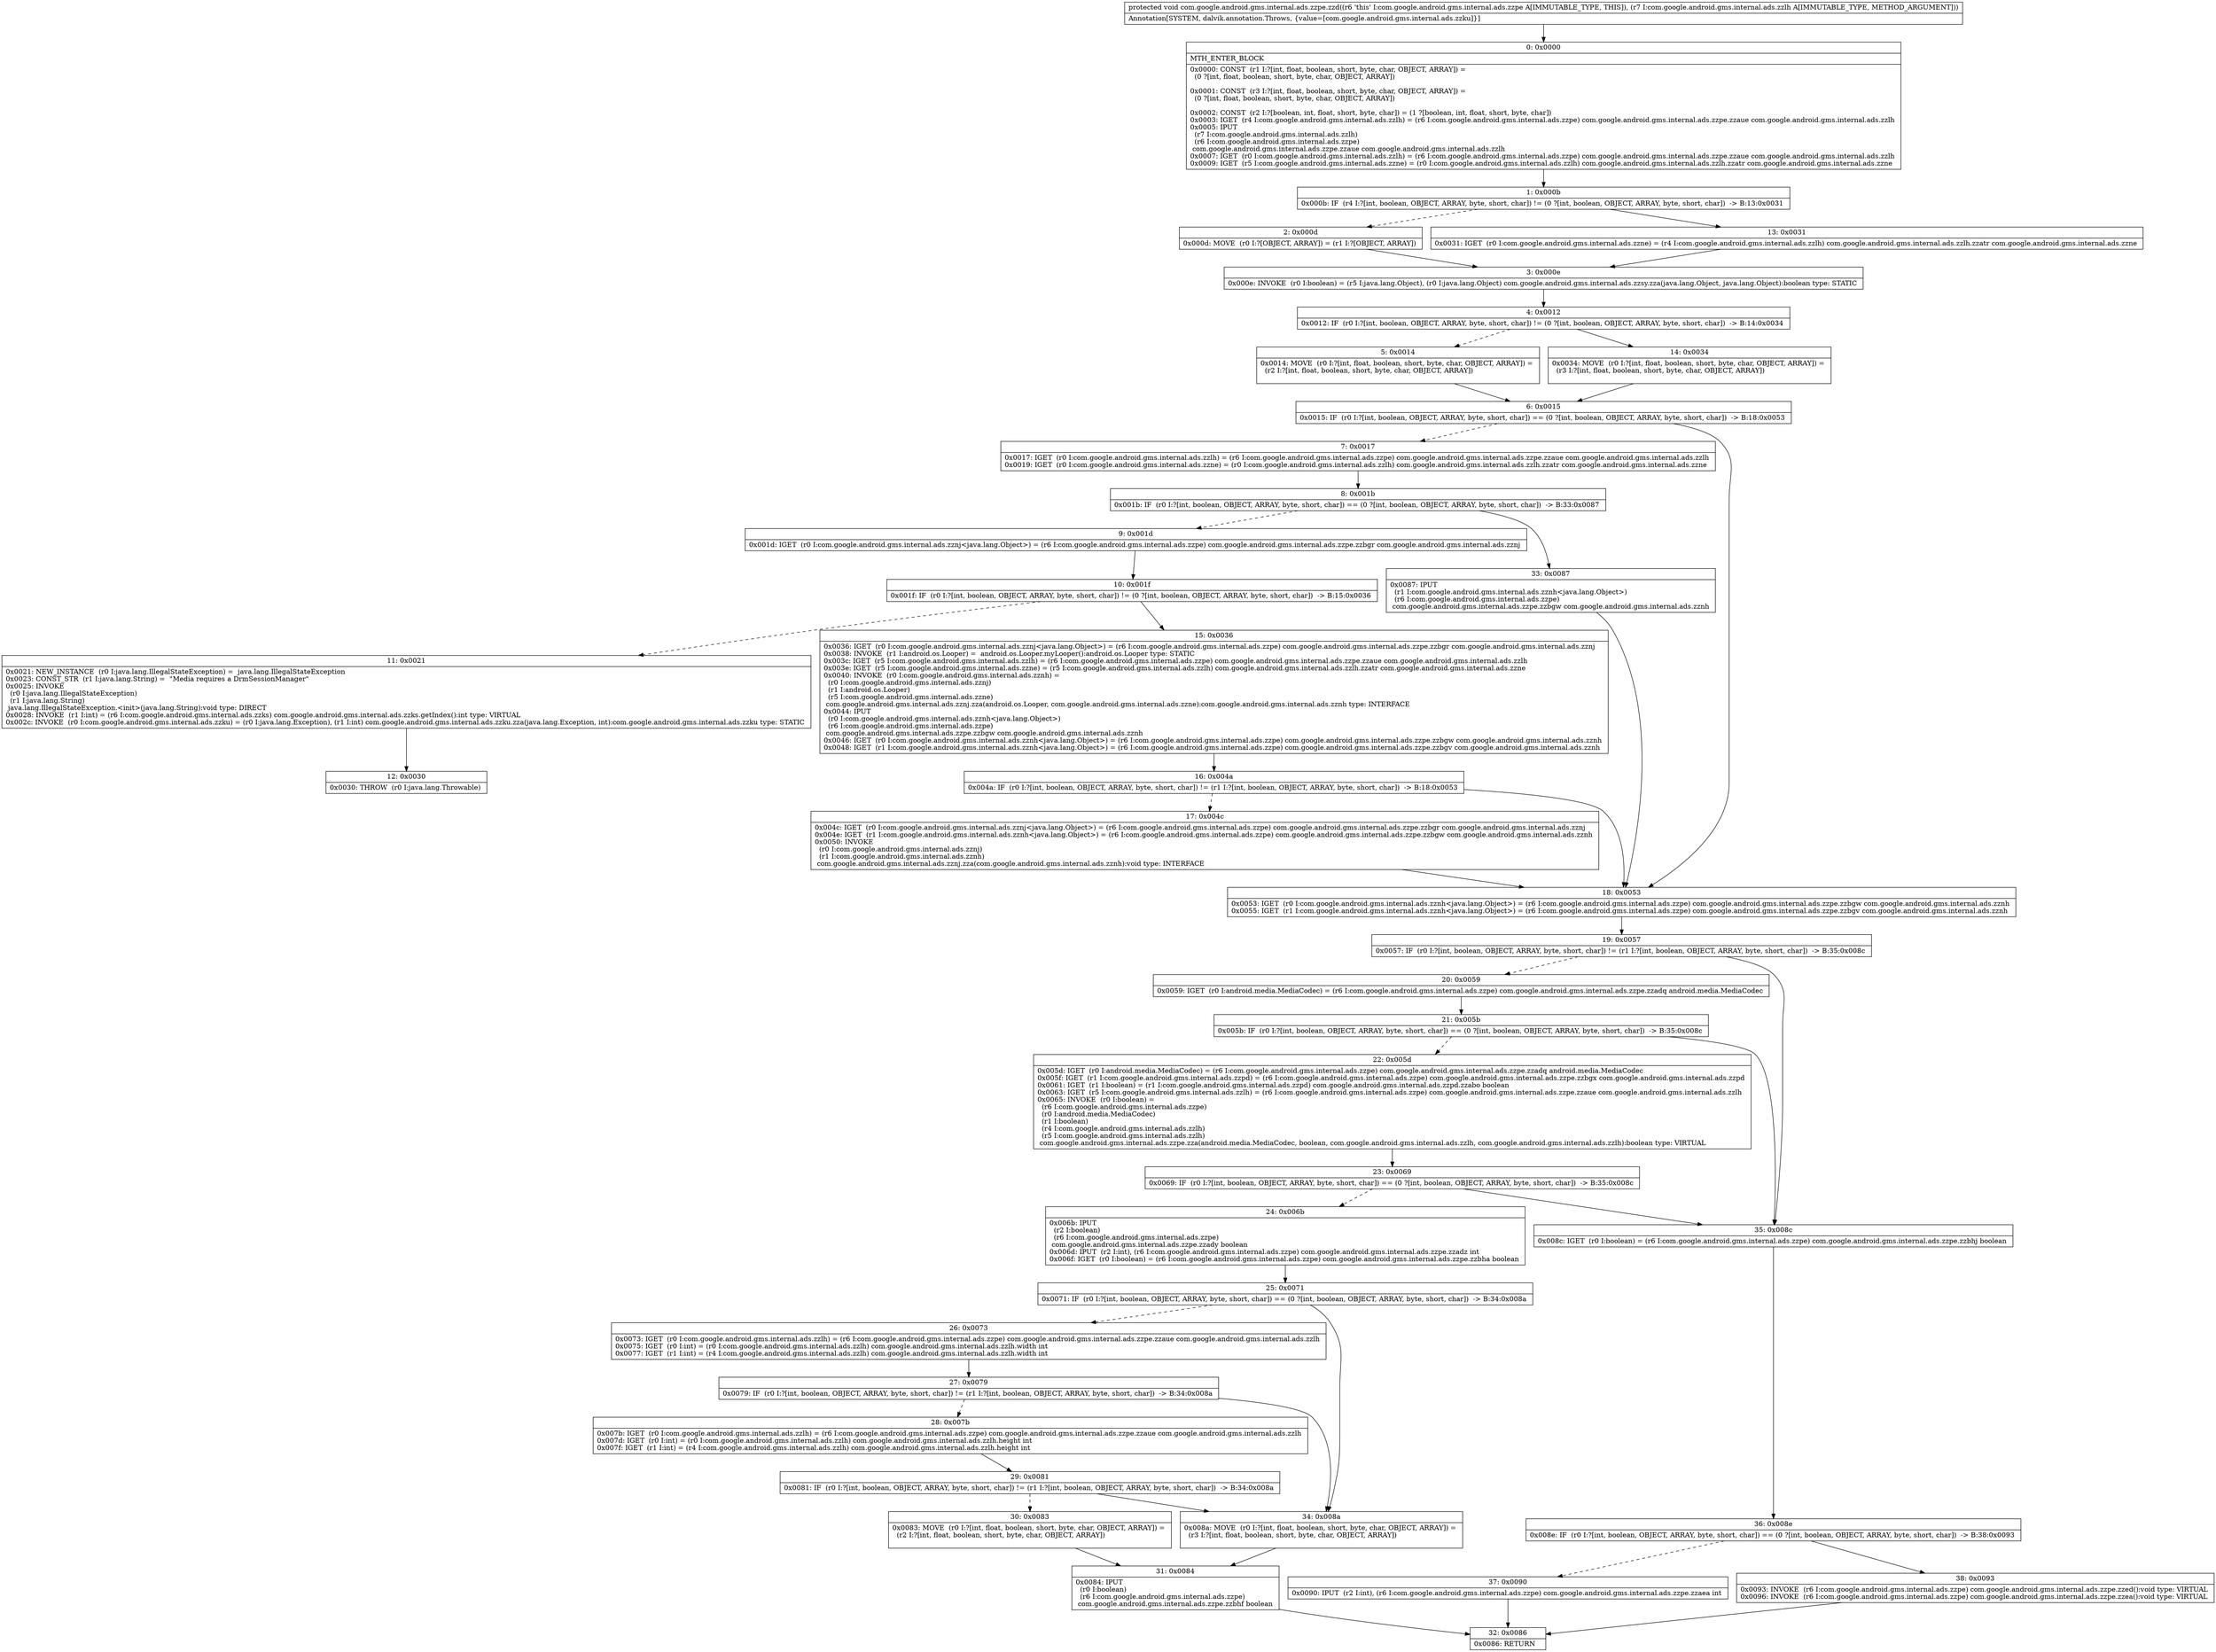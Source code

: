 digraph "CFG forcom.google.android.gms.internal.ads.zzpe.zzd(Lcom\/google\/android\/gms\/internal\/ads\/zzlh;)V" {
Node_0 [shape=record,label="{0\:\ 0x0000|MTH_ENTER_BLOCK\l|0x0000: CONST  (r1 I:?[int, float, boolean, short, byte, char, OBJECT, ARRAY]) = \l  (0 ?[int, float, boolean, short, byte, char, OBJECT, ARRAY])\l \l0x0001: CONST  (r3 I:?[int, float, boolean, short, byte, char, OBJECT, ARRAY]) = \l  (0 ?[int, float, boolean, short, byte, char, OBJECT, ARRAY])\l \l0x0002: CONST  (r2 I:?[boolean, int, float, short, byte, char]) = (1 ?[boolean, int, float, short, byte, char]) \l0x0003: IGET  (r4 I:com.google.android.gms.internal.ads.zzlh) = (r6 I:com.google.android.gms.internal.ads.zzpe) com.google.android.gms.internal.ads.zzpe.zzaue com.google.android.gms.internal.ads.zzlh \l0x0005: IPUT  \l  (r7 I:com.google.android.gms.internal.ads.zzlh)\l  (r6 I:com.google.android.gms.internal.ads.zzpe)\l com.google.android.gms.internal.ads.zzpe.zzaue com.google.android.gms.internal.ads.zzlh \l0x0007: IGET  (r0 I:com.google.android.gms.internal.ads.zzlh) = (r6 I:com.google.android.gms.internal.ads.zzpe) com.google.android.gms.internal.ads.zzpe.zzaue com.google.android.gms.internal.ads.zzlh \l0x0009: IGET  (r5 I:com.google.android.gms.internal.ads.zzne) = (r0 I:com.google.android.gms.internal.ads.zzlh) com.google.android.gms.internal.ads.zzlh.zzatr com.google.android.gms.internal.ads.zzne \l}"];
Node_1 [shape=record,label="{1\:\ 0x000b|0x000b: IF  (r4 I:?[int, boolean, OBJECT, ARRAY, byte, short, char]) != (0 ?[int, boolean, OBJECT, ARRAY, byte, short, char])  \-\> B:13:0x0031 \l}"];
Node_2 [shape=record,label="{2\:\ 0x000d|0x000d: MOVE  (r0 I:?[OBJECT, ARRAY]) = (r1 I:?[OBJECT, ARRAY]) \l}"];
Node_3 [shape=record,label="{3\:\ 0x000e|0x000e: INVOKE  (r0 I:boolean) = (r5 I:java.lang.Object), (r0 I:java.lang.Object) com.google.android.gms.internal.ads.zzsy.zza(java.lang.Object, java.lang.Object):boolean type: STATIC \l}"];
Node_4 [shape=record,label="{4\:\ 0x0012|0x0012: IF  (r0 I:?[int, boolean, OBJECT, ARRAY, byte, short, char]) != (0 ?[int, boolean, OBJECT, ARRAY, byte, short, char])  \-\> B:14:0x0034 \l}"];
Node_5 [shape=record,label="{5\:\ 0x0014|0x0014: MOVE  (r0 I:?[int, float, boolean, short, byte, char, OBJECT, ARRAY]) = \l  (r2 I:?[int, float, boolean, short, byte, char, OBJECT, ARRAY])\l \l}"];
Node_6 [shape=record,label="{6\:\ 0x0015|0x0015: IF  (r0 I:?[int, boolean, OBJECT, ARRAY, byte, short, char]) == (0 ?[int, boolean, OBJECT, ARRAY, byte, short, char])  \-\> B:18:0x0053 \l}"];
Node_7 [shape=record,label="{7\:\ 0x0017|0x0017: IGET  (r0 I:com.google.android.gms.internal.ads.zzlh) = (r6 I:com.google.android.gms.internal.ads.zzpe) com.google.android.gms.internal.ads.zzpe.zzaue com.google.android.gms.internal.ads.zzlh \l0x0019: IGET  (r0 I:com.google.android.gms.internal.ads.zzne) = (r0 I:com.google.android.gms.internal.ads.zzlh) com.google.android.gms.internal.ads.zzlh.zzatr com.google.android.gms.internal.ads.zzne \l}"];
Node_8 [shape=record,label="{8\:\ 0x001b|0x001b: IF  (r0 I:?[int, boolean, OBJECT, ARRAY, byte, short, char]) == (0 ?[int, boolean, OBJECT, ARRAY, byte, short, char])  \-\> B:33:0x0087 \l}"];
Node_9 [shape=record,label="{9\:\ 0x001d|0x001d: IGET  (r0 I:com.google.android.gms.internal.ads.zznj\<java.lang.Object\>) = (r6 I:com.google.android.gms.internal.ads.zzpe) com.google.android.gms.internal.ads.zzpe.zzbgr com.google.android.gms.internal.ads.zznj \l}"];
Node_10 [shape=record,label="{10\:\ 0x001f|0x001f: IF  (r0 I:?[int, boolean, OBJECT, ARRAY, byte, short, char]) != (0 ?[int, boolean, OBJECT, ARRAY, byte, short, char])  \-\> B:15:0x0036 \l}"];
Node_11 [shape=record,label="{11\:\ 0x0021|0x0021: NEW_INSTANCE  (r0 I:java.lang.IllegalStateException) =  java.lang.IllegalStateException \l0x0023: CONST_STR  (r1 I:java.lang.String) =  \"Media requires a DrmSessionManager\" \l0x0025: INVOKE  \l  (r0 I:java.lang.IllegalStateException)\l  (r1 I:java.lang.String)\l java.lang.IllegalStateException.\<init\>(java.lang.String):void type: DIRECT \l0x0028: INVOKE  (r1 I:int) = (r6 I:com.google.android.gms.internal.ads.zzks) com.google.android.gms.internal.ads.zzks.getIndex():int type: VIRTUAL \l0x002c: INVOKE  (r0 I:com.google.android.gms.internal.ads.zzku) = (r0 I:java.lang.Exception), (r1 I:int) com.google.android.gms.internal.ads.zzku.zza(java.lang.Exception, int):com.google.android.gms.internal.ads.zzku type: STATIC \l}"];
Node_12 [shape=record,label="{12\:\ 0x0030|0x0030: THROW  (r0 I:java.lang.Throwable) \l}"];
Node_13 [shape=record,label="{13\:\ 0x0031|0x0031: IGET  (r0 I:com.google.android.gms.internal.ads.zzne) = (r4 I:com.google.android.gms.internal.ads.zzlh) com.google.android.gms.internal.ads.zzlh.zzatr com.google.android.gms.internal.ads.zzne \l}"];
Node_14 [shape=record,label="{14\:\ 0x0034|0x0034: MOVE  (r0 I:?[int, float, boolean, short, byte, char, OBJECT, ARRAY]) = \l  (r3 I:?[int, float, boolean, short, byte, char, OBJECT, ARRAY])\l \l}"];
Node_15 [shape=record,label="{15\:\ 0x0036|0x0036: IGET  (r0 I:com.google.android.gms.internal.ads.zznj\<java.lang.Object\>) = (r6 I:com.google.android.gms.internal.ads.zzpe) com.google.android.gms.internal.ads.zzpe.zzbgr com.google.android.gms.internal.ads.zznj \l0x0038: INVOKE  (r1 I:android.os.Looper) =  android.os.Looper.myLooper():android.os.Looper type: STATIC \l0x003c: IGET  (r5 I:com.google.android.gms.internal.ads.zzlh) = (r6 I:com.google.android.gms.internal.ads.zzpe) com.google.android.gms.internal.ads.zzpe.zzaue com.google.android.gms.internal.ads.zzlh \l0x003e: IGET  (r5 I:com.google.android.gms.internal.ads.zzne) = (r5 I:com.google.android.gms.internal.ads.zzlh) com.google.android.gms.internal.ads.zzlh.zzatr com.google.android.gms.internal.ads.zzne \l0x0040: INVOKE  (r0 I:com.google.android.gms.internal.ads.zznh) = \l  (r0 I:com.google.android.gms.internal.ads.zznj)\l  (r1 I:android.os.Looper)\l  (r5 I:com.google.android.gms.internal.ads.zzne)\l com.google.android.gms.internal.ads.zznj.zza(android.os.Looper, com.google.android.gms.internal.ads.zzne):com.google.android.gms.internal.ads.zznh type: INTERFACE \l0x0044: IPUT  \l  (r0 I:com.google.android.gms.internal.ads.zznh\<java.lang.Object\>)\l  (r6 I:com.google.android.gms.internal.ads.zzpe)\l com.google.android.gms.internal.ads.zzpe.zzbgw com.google.android.gms.internal.ads.zznh \l0x0046: IGET  (r0 I:com.google.android.gms.internal.ads.zznh\<java.lang.Object\>) = (r6 I:com.google.android.gms.internal.ads.zzpe) com.google.android.gms.internal.ads.zzpe.zzbgw com.google.android.gms.internal.ads.zznh \l0x0048: IGET  (r1 I:com.google.android.gms.internal.ads.zznh\<java.lang.Object\>) = (r6 I:com.google.android.gms.internal.ads.zzpe) com.google.android.gms.internal.ads.zzpe.zzbgv com.google.android.gms.internal.ads.zznh \l}"];
Node_16 [shape=record,label="{16\:\ 0x004a|0x004a: IF  (r0 I:?[int, boolean, OBJECT, ARRAY, byte, short, char]) != (r1 I:?[int, boolean, OBJECT, ARRAY, byte, short, char])  \-\> B:18:0x0053 \l}"];
Node_17 [shape=record,label="{17\:\ 0x004c|0x004c: IGET  (r0 I:com.google.android.gms.internal.ads.zznj\<java.lang.Object\>) = (r6 I:com.google.android.gms.internal.ads.zzpe) com.google.android.gms.internal.ads.zzpe.zzbgr com.google.android.gms.internal.ads.zznj \l0x004e: IGET  (r1 I:com.google.android.gms.internal.ads.zznh\<java.lang.Object\>) = (r6 I:com.google.android.gms.internal.ads.zzpe) com.google.android.gms.internal.ads.zzpe.zzbgw com.google.android.gms.internal.ads.zznh \l0x0050: INVOKE  \l  (r0 I:com.google.android.gms.internal.ads.zznj)\l  (r1 I:com.google.android.gms.internal.ads.zznh)\l com.google.android.gms.internal.ads.zznj.zza(com.google.android.gms.internal.ads.zznh):void type: INTERFACE \l}"];
Node_18 [shape=record,label="{18\:\ 0x0053|0x0053: IGET  (r0 I:com.google.android.gms.internal.ads.zznh\<java.lang.Object\>) = (r6 I:com.google.android.gms.internal.ads.zzpe) com.google.android.gms.internal.ads.zzpe.zzbgw com.google.android.gms.internal.ads.zznh \l0x0055: IGET  (r1 I:com.google.android.gms.internal.ads.zznh\<java.lang.Object\>) = (r6 I:com.google.android.gms.internal.ads.zzpe) com.google.android.gms.internal.ads.zzpe.zzbgv com.google.android.gms.internal.ads.zznh \l}"];
Node_19 [shape=record,label="{19\:\ 0x0057|0x0057: IF  (r0 I:?[int, boolean, OBJECT, ARRAY, byte, short, char]) != (r1 I:?[int, boolean, OBJECT, ARRAY, byte, short, char])  \-\> B:35:0x008c \l}"];
Node_20 [shape=record,label="{20\:\ 0x0059|0x0059: IGET  (r0 I:android.media.MediaCodec) = (r6 I:com.google.android.gms.internal.ads.zzpe) com.google.android.gms.internal.ads.zzpe.zzadq android.media.MediaCodec \l}"];
Node_21 [shape=record,label="{21\:\ 0x005b|0x005b: IF  (r0 I:?[int, boolean, OBJECT, ARRAY, byte, short, char]) == (0 ?[int, boolean, OBJECT, ARRAY, byte, short, char])  \-\> B:35:0x008c \l}"];
Node_22 [shape=record,label="{22\:\ 0x005d|0x005d: IGET  (r0 I:android.media.MediaCodec) = (r6 I:com.google.android.gms.internal.ads.zzpe) com.google.android.gms.internal.ads.zzpe.zzadq android.media.MediaCodec \l0x005f: IGET  (r1 I:com.google.android.gms.internal.ads.zzpd) = (r6 I:com.google.android.gms.internal.ads.zzpe) com.google.android.gms.internal.ads.zzpe.zzbgx com.google.android.gms.internal.ads.zzpd \l0x0061: IGET  (r1 I:boolean) = (r1 I:com.google.android.gms.internal.ads.zzpd) com.google.android.gms.internal.ads.zzpd.zzabo boolean \l0x0063: IGET  (r5 I:com.google.android.gms.internal.ads.zzlh) = (r6 I:com.google.android.gms.internal.ads.zzpe) com.google.android.gms.internal.ads.zzpe.zzaue com.google.android.gms.internal.ads.zzlh \l0x0065: INVOKE  (r0 I:boolean) = \l  (r6 I:com.google.android.gms.internal.ads.zzpe)\l  (r0 I:android.media.MediaCodec)\l  (r1 I:boolean)\l  (r4 I:com.google.android.gms.internal.ads.zzlh)\l  (r5 I:com.google.android.gms.internal.ads.zzlh)\l com.google.android.gms.internal.ads.zzpe.zza(android.media.MediaCodec, boolean, com.google.android.gms.internal.ads.zzlh, com.google.android.gms.internal.ads.zzlh):boolean type: VIRTUAL \l}"];
Node_23 [shape=record,label="{23\:\ 0x0069|0x0069: IF  (r0 I:?[int, boolean, OBJECT, ARRAY, byte, short, char]) == (0 ?[int, boolean, OBJECT, ARRAY, byte, short, char])  \-\> B:35:0x008c \l}"];
Node_24 [shape=record,label="{24\:\ 0x006b|0x006b: IPUT  \l  (r2 I:boolean)\l  (r6 I:com.google.android.gms.internal.ads.zzpe)\l com.google.android.gms.internal.ads.zzpe.zzady boolean \l0x006d: IPUT  (r2 I:int), (r6 I:com.google.android.gms.internal.ads.zzpe) com.google.android.gms.internal.ads.zzpe.zzadz int \l0x006f: IGET  (r0 I:boolean) = (r6 I:com.google.android.gms.internal.ads.zzpe) com.google.android.gms.internal.ads.zzpe.zzbha boolean \l}"];
Node_25 [shape=record,label="{25\:\ 0x0071|0x0071: IF  (r0 I:?[int, boolean, OBJECT, ARRAY, byte, short, char]) == (0 ?[int, boolean, OBJECT, ARRAY, byte, short, char])  \-\> B:34:0x008a \l}"];
Node_26 [shape=record,label="{26\:\ 0x0073|0x0073: IGET  (r0 I:com.google.android.gms.internal.ads.zzlh) = (r6 I:com.google.android.gms.internal.ads.zzpe) com.google.android.gms.internal.ads.zzpe.zzaue com.google.android.gms.internal.ads.zzlh \l0x0075: IGET  (r0 I:int) = (r0 I:com.google.android.gms.internal.ads.zzlh) com.google.android.gms.internal.ads.zzlh.width int \l0x0077: IGET  (r1 I:int) = (r4 I:com.google.android.gms.internal.ads.zzlh) com.google.android.gms.internal.ads.zzlh.width int \l}"];
Node_27 [shape=record,label="{27\:\ 0x0079|0x0079: IF  (r0 I:?[int, boolean, OBJECT, ARRAY, byte, short, char]) != (r1 I:?[int, boolean, OBJECT, ARRAY, byte, short, char])  \-\> B:34:0x008a \l}"];
Node_28 [shape=record,label="{28\:\ 0x007b|0x007b: IGET  (r0 I:com.google.android.gms.internal.ads.zzlh) = (r6 I:com.google.android.gms.internal.ads.zzpe) com.google.android.gms.internal.ads.zzpe.zzaue com.google.android.gms.internal.ads.zzlh \l0x007d: IGET  (r0 I:int) = (r0 I:com.google.android.gms.internal.ads.zzlh) com.google.android.gms.internal.ads.zzlh.height int \l0x007f: IGET  (r1 I:int) = (r4 I:com.google.android.gms.internal.ads.zzlh) com.google.android.gms.internal.ads.zzlh.height int \l}"];
Node_29 [shape=record,label="{29\:\ 0x0081|0x0081: IF  (r0 I:?[int, boolean, OBJECT, ARRAY, byte, short, char]) != (r1 I:?[int, boolean, OBJECT, ARRAY, byte, short, char])  \-\> B:34:0x008a \l}"];
Node_30 [shape=record,label="{30\:\ 0x0083|0x0083: MOVE  (r0 I:?[int, float, boolean, short, byte, char, OBJECT, ARRAY]) = \l  (r2 I:?[int, float, boolean, short, byte, char, OBJECT, ARRAY])\l \l}"];
Node_31 [shape=record,label="{31\:\ 0x0084|0x0084: IPUT  \l  (r0 I:boolean)\l  (r6 I:com.google.android.gms.internal.ads.zzpe)\l com.google.android.gms.internal.ads.zzpe.zzbhf boolean \l}"];
Node_32 [shape=record,label="{32\:\ 0x0086|0x0086: RETURN   \l}"];
Node_33 [shape=record,label="{33\:\ 0x0087|0x0087: IPUT  \l  (r1 I:com.google.android.gms.internal.ads.zznh\<java.lang.Object\>)\l  (r6 I:com.google.android.gms.internal.ads.zzpe)\l com.google.android.gms.internal.ads.zzpe.zzbgw com.google.android.gms.internal.ads.zznh \l}"];
Node_34 [shape=record,label="{34\:\ 0x008a|0x008a: MOVE  (r0 I:?[int, float, boolean, short, byte, char, OBJECT, ARRAY]) = \l  (r3 I:?[int, float, boolean, short, byte, char, OBJECT, ARRAY])\l \l}"];
Node_35 [shape=record,label="{35\:\ 0x008c|0x008c: IGET  (r0 I:boolean) = (r6 I:com.google.android.gms.internal.ads.zzpe) com.google.android.gms.internal.ads.zzpe.zzbhj boolean \l}"];
Node_36 [shape=record,label="{36\:\ 0x008e|0x008e: IF  (r0 I:?[int, boolean, OBJECT, ARRAY, byte, short, char]) == (0 ?[int, boolean, OBJECT, ARRAY, byte, short, char])  \-\> B:38:0x0093 \l}"];
Node_37 [shape=record,label="{37\:\ 0x0090|0x0090: IPUT  (r2 I:int), (r6 I:com.google.android.gms.internal.ads.zzpe) com.google.android.gms.internal.ads.zzpe.zzaea int \l}"];
Node_38 [shape=record,label="{38\:\ 0x0093|0x0093: INVOKE  (r6 I:com.google.android.gms.internal.ads.zzpe) com.google.android.gms.internal.ads.zzpe.zzed():void type: VIRTUAL \l0x0096: INVOKE  (r6 I:com.google.android.gms.internal.ads.zzpe) com.google.android.gms.internal.ads.zzpe.zzea():void type: VIRTUAL \l}"];
MethodNode[shape=record,label="{protected void com.google.android.gms.internal.ads.zzpe.zzd((r6 'this' I:com.google.android.gms.internal.ads.zzpe A[IMMUTABLE_TYPE, THIS]), (r7 I:com.google.android.gms.internal.ads.zzlh A[IMMUTABLE_TYPE, METHOD_ARGUMENT]))  | Annotation[SYSTEM, dalvik.annotation.Throws, \{value=[com.google.android.gms.internal.ads.zzku]\}]\l}"];
MethodNode -> Node_0;
Node_0 -> Node_1;
Node_1 -> Node_2[style=dashed];
Node_1 -> Node_13;
Node_2 -> Node_3;
Node_3 -> Node_4;
Node_4 -> Node_5[style=dashed];
Node_4 -> Node_14;
Node_5 -> Node_6;
Node_6 -> Node_7[style=dashed];
Node_6 -> Node_18;
Node_7 -> Node_8;
Node_8 -> Node_9[style=dashed];
Node_8 -> Node_33;
Node_9 -> Node_10;
Node_10 -> Node_11[style=dashed];
Node_10 -> Node_15;
Node_11 -> Node_12;
Node_13 -> Node_3;
Node_14 -> Node_6;
Node_15 -> Node_16;
Node_16 -> Node_17[style=dashed];
Node_16 -> Node_18;
Node_17 -> Node_18;
Node_18 -> Node_19;
Node_19 -> Node_20[style=dashed];
Node_19 -> Node_35;
Node_20 -> Node_21;
Node_21 -> Node_22[style=dashed];
Node_21 -> Node_35;
Node_22 -> Node_23;
Node_23 -> Node_24[style=dashed];
Node_23 -> Node_35;
Node_24 -> Node_25;
Node_25 -> Node_26[style=dashed];
Node_25 -> Node_34;
Node_26 -> Node_27;
Node_27 -> Node_28[style=dashed];
Node_27 -> Node_34;
Node_28 -> Node_29;
Node_29 -> Node_30[style=dashed];
Node_29 -> Node_34;
Node_30 -> Node_31;
Node_31 -> Node_32;
Node_33 -> Node_18;
Node_34 -> Node_31;
Node_35 -> Node_36;
Node_36 -> Node_37[style=dashed];
Node_36 -> Node_38;
Node_37 -> Node_32;
Node_38 -> Node_32;
}

